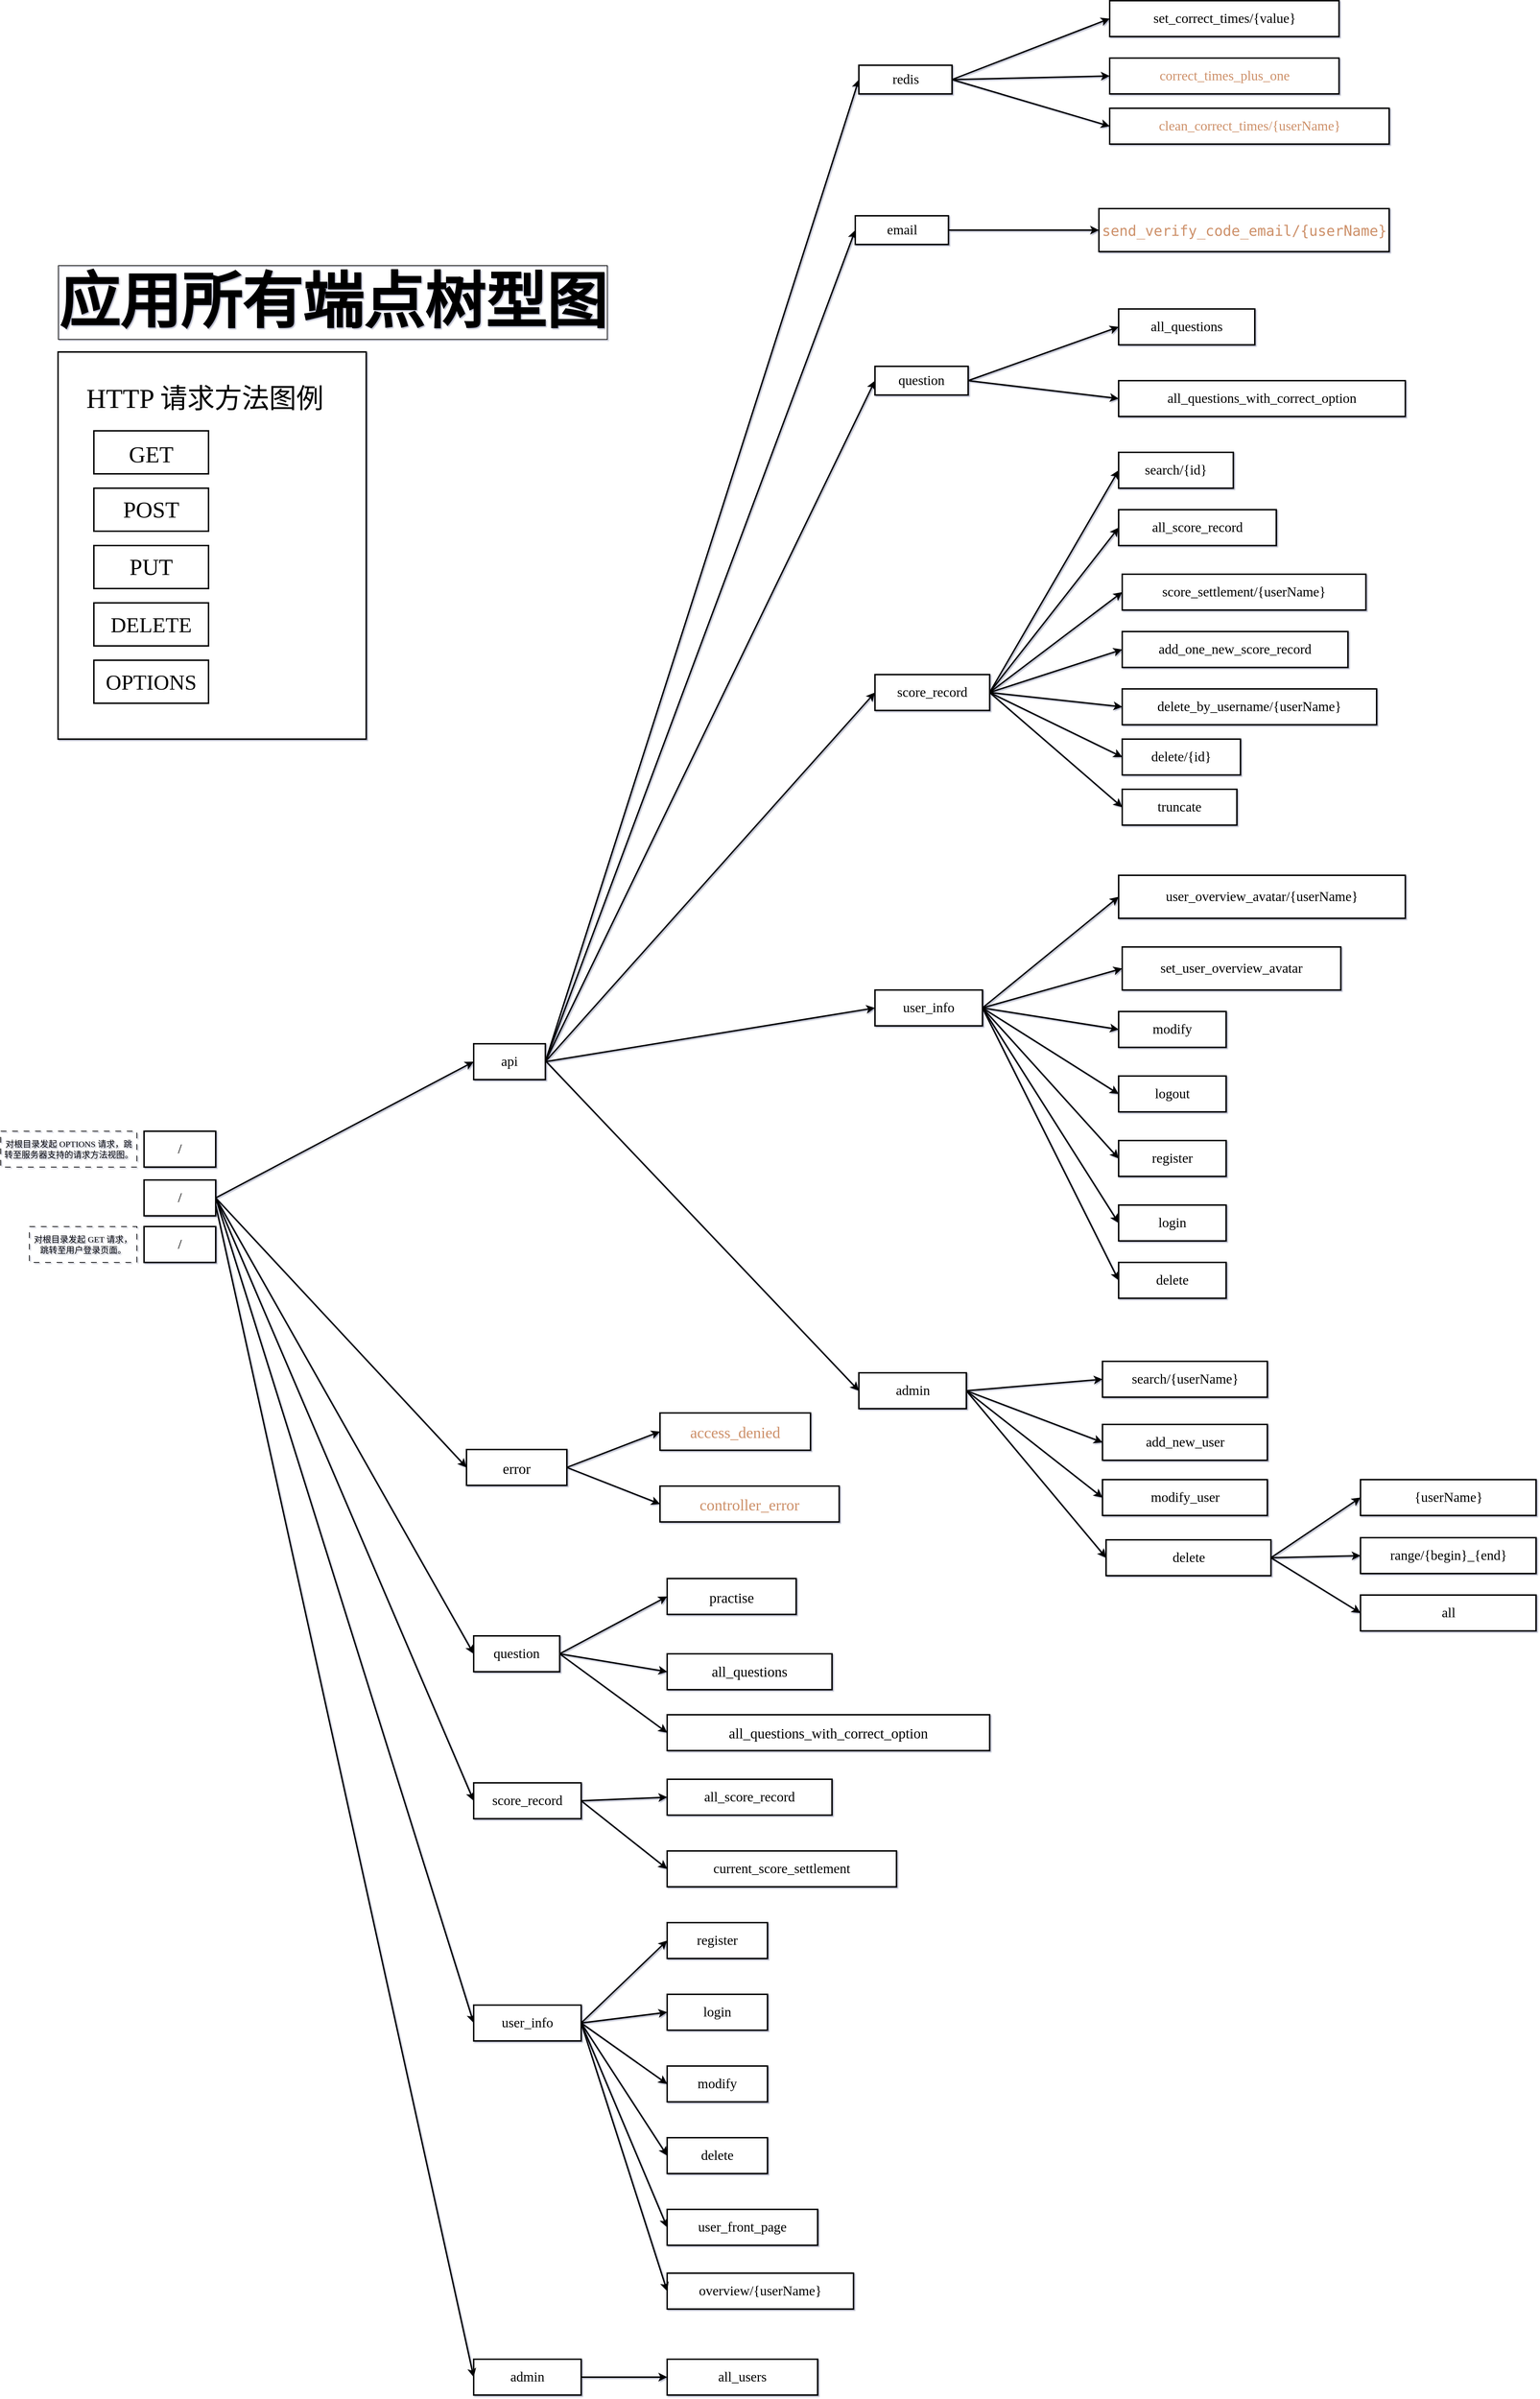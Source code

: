 <mxfile>
    <diagram id="_UrblQMBphAFoHFJ3hvH" name="第 1 页">
        <mxGraphModel dx="3680" dy="2625" grid="1" gridSize="10" guides="1" tooltips="1" connect="1" arrows="1" fold="1" page="1" pageScale="1" pageWidth="2336" pageHeight="1654" background="light-dark(#FFFFFF,#000000)" math="0" shadow="1">
            <root>
                <mxCell id="0"/>
                <mxCell id="1" parent="0"/>
                <mxCell id="5" value="&lt;font style=&quot;color: light-dark(rgb(0, 0, 0), rgb(255, 255, 255));&quot;&gt;/&lt;/font&gt;" style="rounded=0;whiteSpace=wrap;html=1;fontFamily=Lucida Console;fontSize=19;verticalAlign=middle;textShadow=0;fontColor=light-dark(#000000,#FFFFFF);strokeWidth=2;" parent="1" vertex="1">
                    <mxGeometry x="-790" y="1025" width="100" height="50" as="geometry"/>
                </mxCell>
                <mxCell id="6" value="&lt;font style=&quot;font-size: 85px;&quot;&gt;&lt;b&gt;应用所有端点树型图&lt;/b&gt;&lt;/font&gt;" style="text;html=1;align=center;verticalAlign=middle;whiteSpace=wrap;rounded=0;fontFamily=Lucida Console;fontColor=light-dark(#000000,#FFFFFF);labelBorderColor=default;strokeWidth=2;" parent="1" vertex="1">
                    <mxGeometry x="-933" y="-270" width="813" height="140" as="geometry"/>
                </mxCell>
                <mxCell id="7" value="" style="endArrow=classic;html=1;exitX=1;exitY=0.5;exitDx=0;exitDy=0;fontFamily=Lucida Console;fontSize=19;entryX=0;entryY=0.5;entryDx=0;entryDy=0;verticalAlign=middle;textShadow=0;fontColor=light-dark(#000000,#FFFFFF);strokeWidth=2;" parent="1" source="5" target="9" edge="1">
                    <mxGeometry width="50" height="50" relative="1" as="geometry">
                        <mxPoint x="-610" y="955" as="sourcePoint"/>
                        <mxPoint x="-560" y="905" as="targetPoint"/>
                    </mxGeometry>
                </mxCell>
                <mxCell id="9" value="&lt;span&gt;&lt;font style=&quot;color: light-dark(rgb(0, 0, 0), rgb(255, 255, 255));&quot;&gt;api&lt;/font&gt;&lt;/span&gt;" style="rounded=0;whiteSpace=wrap;html=1;fontFamily=Lucida Console;fontSize=19;verticalAlign=middle;textShadow=0;fontColor=light-dark(#000000,#FFFFFF);strokeWidth=2;" parent="1" vertex="1">
                    <mxGeometry x="-330" y="835" width="100" height="50" as="geometry"/>
                </mxCell>
                <mxCell id="10" value="&lt;font style=&quot;color: light-dark(rgb(0, 0, 0), rgb(255, 255, 255));&quot;&gt;question&lt;/font&gt;" style="rounded=0;whiteSpace=wrap;html=1;fontFamily=Lucida Console;fontSize=19;verticalAlign=middle;textShadow=0;fontColor=light-dark(#000000,#FFFFFF);strokeWidth=2;" parent="1" vertex="1">
                    <mxGeometry x="-330" y="1661" width="120" height="50" as="geometry"/>
                </mxCell>
                <mxCell id="11" value="&lt;div style=&quot;&quot;&gt;&lt;div&gt;&lt;font style=&quot;color: light-dark(rgb(0, 0, 0), rgb(255, 255, 255));&quot;&gt;score_record&lt;/font&gt;&lt;/div&gt;&lt;/div&gt;" style="rounded=0;whiteSpace=wrap;html=1;fontFamily=Lucida Console;fontSize=19;verticalAlign=middle;textShadow=0;fontColor=light-dark(#000000,#FFFFFF);strokeWidth=2;" parent="1" vertex="1">
                    <mxGeometry x="-330" y="1866" width="150" height="50" as="geometry"/>
                </mxCell>
                <mxCell id="13" value="" style="endArrow=classic;html=1;exitX=1;exitY=0.5;exitDx=0;exitDy=0;entryX=0;entryY=0.5;entryDx=0;entryDy=0;verticalAlign=middle;textShadow=0;fontColor=light-dark(#000000,#FFFFFF);strokeWidth=2;fontFamily=Lucida Console;" parent="1" source="5" target="10" edge="1">
                    <mxGeometry width="50" height="50" relative="1" as="geometry">
                        <mxPoint x="-630" y="1300" as="sourcePoint"/>
                        <mxPoint x="-520" y="1365" as="targetPoint"/>
                    </mxGeometry>
                </mxCell>
                <mxCell id="14" value="" style="endArrow=classic;html=1;entryX=0;entryY=0.5;entryDx=0;entryDy=0;verticalAlign=middle;textShadow=0;fontColor=light-dark(#000000,#FFFFFF);exitX=1;exitY=0.5;exitDx=0;exitDy=0;strokeWidth=2;fontFamily=Lucida Console;" parent="1" source="5" target="11" edge="1">
                    <mxGeometry width="50" height="50" relative="1" as="geometry">
                        <mxPoint x="-690" y="1055" as="sourcePoint"/>
                        <mxPoint x="-550" y="1435" as="targetPoint"/>
                    </mxGeometry>
                </mxCell>
                <mxCell id="15" value="" style="endArrow=classic;html=1;exitX=1;exitY=0.5;exitDx=0;exitDy=0;entryX=0;entryY=0.5;entryDx=0;entryDy=0;verticalAlign=middle;textShadow=0;fontColor=light-dark(#000000,#FFFFFF);strokeWidth=2;fontFamily=Lucida Console;" parent="1" source="11" target="17" edge="1">
                    <mxGeometry width="50" height="50" relative="1" as="geometry">
                        <mxPoint x="-240" y="1951" as="sourcePoint"/>
                        <mxPoint x="-190" y="1881" as="targetPoint"/>
                    </mxGeometry>
                </mxCell>
                <mxCell id="17" value="&lt;div&gt;&lt;font style=&quot;color: light-dark(rgb(0, 0, 0), rgb(0, 204, 102));&quot;&gt;all_score_record&lt;/font&gt;&lt;/div&gt;" style="rounded=0;whiteSpace=wrap;html=1;fontFamily=Lucida Console;fontSize=19;verticalAlign=middle;textShadow=0;fontColor=light-dark(#000000,#FFFFFF);strokeWidth=2;" parent="1" vertex="1">
                    <mxGeometry x="-60" y="1861" width="230" height="50" as="geometry"/>
                </mxCell>
                <mxCell id="19" value="&lt;div style=&quot;&quot;&gt;&lt;div&gt;&lt;font style=&quot;color: light-dark(rgb(0, 0, 0), rgb(0, 204, 102));&quot;&gt;current_score_settlement&lt;/font&gt;&lt;/div&gt;&lt;/div&gt;" style="rounded=0;whiteSpace=wrap;html=1;fontFamily=Lucida Console;fontSize=19;verticalAlign=middle;textShadow=0;fontColor=light-dark(#000000,#FFFFFF);strokeWidth=2;" parent="1" vertex="1">
                    <mxGeometry x="-60" y="1961" width="320" height="50" as="geometry"/>
                </mxCell>
                <mxCell id="20" value="" style="endArrow=classic;html=1;exitX=1;exitY=0.5;exitDx=0;exitDy=0;entryX=0;entryY=0.5;entryDx=0;entryDy=0;verticalAlign=middle;textShadow=0;fontColor=light-dark(#000000,#FFFFFF);strokeWidth=2;fontFamily=Lucida Console;" parent="1" source="11" target="19" edge="1">
                    <mxGeometry width="50" height="50" relative="1" as="geometry">
                        <mxPoint x="-270" y="2061" as="sourcePoint"/>
                        <mxPoint x="-220" y="2011" as="targetPoint"/>
                    </mxGeometry>
                </mxCell>
                <mxCell id="21" value="&lt;font style=&quot;color: light-dark(rgb(0, 0, 0), rgb(0, 204, 102)); font-size: 20px;&quot;&gt;all_questions&lt;/font&gt;" style="rounded=0;whiteSpace=wrap;html=1;fontFamily=Lucida Console;fontSize=19;verticalAlign=middle;textShadow=0;fontColor=light-dark(#000000,#FFFFFF);strokeWidth=2;" parent="1" vertex="1">
                    <mxGeometry x="-60" y="1686" width="230" height="50" as="geometry"/>
                </mxCell>
                <mxCell id="22" value="" style="endArrow=classic;html=1;entryX=0;entryY=0.5;entryDx=0;entryDy=0;verticalAlign=middle;textShadow=0;fontColor=light-dark(#000000,#FFFFFF);strokeWidth=2;fontFamily=Lucida Console;exitX=1;exitY=0.5;exitDx=0;exitDy=0;" parent="1" source="10" target="21" edge="1">
                    <mxGeometry width="50" height="50" relative="1" as="geometry">
                        <mxPoint x="-310" y="1826" as="sourcePoint"/>
                        <mxPoint x="-260" y="1776" as="targetPoint"/>
                    </mxGeometry>
                </mxCell>
                <mxCell id="23" value="" style="endArrow=classic;html=1;entryX=0;entryY=0.5;entryDx=0;entryDy=0;verticalAlign=middle;textShadow=0;fontColor=light-dark(#000000,#FFFFFF);strokeWidth=2;fontFamily=Lucida Console;exitX=1;exitY=0.5;exitDx=0;exitDy=0;" parent="1" source="10" target="24" edge="1">
                    <mxGeometry width="50" height="50" relative="1" as="geometry">
                        <mxPoint x="-310" y="1826" as="sourcePoint"/>
                        <mxPoint x="-60" y="1796" as="targetPoint"/>
                    </mxGeometry>
                </mxCell>
                <mxCell id="24" value="&lt;font style=&quot;color: light-dark(rgb(0, 0, 0), rgb(0, 204, 102)); font-size: 20px;&quot;&gt;all_questions_with_correct_option&lt;/font&gt;" style="whiteSpace=wrap;html=1;fontFamily=Lucida Console;verticalAlign=middle;textShadow=0;fontColor=light-dark(#000000,#FFFFFF);strokeWidth=2;" parent="1" vertex="1">
                    <mxGeometry x="-60" y="1771" width="450" height="50" as="geometry"/>
                </mxCell>
                <mxCell id="25" value="" style="endArrow=classic;html=1;entryX=0;entryY=0.5;entryDx=0;entryDy=0;verticalAlign=middle;textShadow=0;fontColor=light-dark(#000000,#FFFFFF);strokeWidth=2;fontFamily=Lucida Console;exitX=1;exitY=0.5;exitDx=0;exitDy=0;" parent="1" source="10" target="26" edge="1">
                    <mxGeometry width="50" height="50" relative="1" as="geometry">
                        <mxPoint x="-310" y="1826" as="sourcePoint"/>
                        <mxPoint x="-160" y="1616" as="targetPoint"/>
                    </mxGeometry>
                </mxCell>
                <mxCell id="26" value="&lt;font style=&quot;color: light-dark(rgb(0, 0, 0), rgb(0, 204, 102)); font-size: 20px;&quot;&gt;practise&lt;/font&gt;" style="rounded=0;whiteSpace=wrap;html=1;fontFamily=Lucida Console;fontSize=25;fontStyle=0;verticalAlign=middle;textShadow=0;fontColor=light-dark(#000000,#FFFFFF);strokeWidth=2;" parent="1" vertex="1">
                    <mxGeometry x="-60" y="1581" width="180" height="50" as="geometry"/>
                </mxCell>
                <mxCell id="27" value="" style="endArrow=classic;html=1;exitX=1;exitY=0.5;exitDx=0;exitDy=0;entryX=0;entryY=0.5;entryDx=0;entryDy=0;strokeWidth=2;fontFamily=Lucida Console;" parent="1" source="5" target="28" edge="1">
                    <mxGeometry width="50" height="50" relative="1" as="geometry">
                        <mxPoint x="-630" y="1300" as="sourcePoint"/>
                        <mxPoint x="-520" y="1775" as="targetPoint"/>
                    </mxGeometry>
                </mxCell>
                <mxCell id="28" value="&lt;div style=&quot;&quot;&gt;&lt;div&gt;&lt;font style=&quot;color: light-dark(rgb(0, 0, 0), rgb(255, 255, 255));&quot;&gt;user_info&lt;/font&gt;&lt;/div&gt;&lt;/div&gt;" style="rounded=0;whiteSpace=wrap;html=1;fontFamily=Lucida Console;fontSize=19;verticalAlign=middle;textShadow=0;fontColor=light-dark(#000000,#FFFFFF);strokeWidth=2;" parent="1" vertex="1">
                    <mxGeometry x="-330" y="2176" width="150" height="50" as="geometry"/>
                </mxCell>
                <mxCell id="29" value="" style="endArrow=classic;html=1;exitX=1;exitY=0.5;exitDx=0;exitDy=0;entryX=0;entryY=0.5;entryDx=0;entryDy=0;strokeWidth=2;fontFamily=Lucida Console;" parent="1" source="28" target="33" edge="1">
                    <mxGeometry width="50" height="50" relative="1" as="geometry">
                        <mxPoint x="-120" y="2111" as="sourcePoint"/>
                        <mxPoint x="-110" y="2211" as="targetPoint"/>
                    </mxGeometry>
                </mxCell>
                <mxCell id="30" value="&lt;div style=&quot;&quot;&gt;&lt;div&gt;&lt;font style=&quot;color: light-dark(rgb(0, 0, 0), rgb(0, 204, 102));&quot;&gt;login&lt;/font&gt;&lt;/div&gt;&lt;/div&gt;" style="rounded=0;whiteSpace=wrap;html=1;fontFamily=Lucida Console;fontSize=19;verticalAlign=middle;textShadow=0;fontColor=light-dark(#000000,#FFFFFF);strokeWidth=2;" parent="1" vertex="1">
                    <mxGeometry x="-60" y="2161" width="140" height="50" as="geometry"/>
                </mxCell>
                <mxCell id="31" value="" style="endArrow=classic;html=1;exitX=1;exitY=0.5;exitDx=0;exitDy=0;entryX=0;entryY=0.5;entryDx=0;entryDy=0;strokeWidth=2;fontFamily=Lucida Console;" parent="1" source="28" target="30" edge="1">
                    <mxGeometry width="50" height="50" relative="1" as="geometry">
                        <mxPoint x="-120" y="2111" as="sourcePoint"/>
                        <mxPoint x="-130" y="2311" as="targetPoint"/>
                    </mxGeometry>
                </mxCell>
                <mxCell id="33" value="&lt;div style=&quot;&quot;&gt;&lt;div&gt;&lt;font style=&quot;color: light-dark(rgb(0, 0, 0), rgb(0, 204, 102));&quot;&gt;register&lt;/font&gt;&lt;/div&gt;&lt;/div&gt;" style="rounded=0;whiteSpace=wrap;html=1;fontFamily=Lucida Console;fontSize=19;verticalAlign=middle;textShadow=0;fontColor=light-dark(#000000,#FFFFFF);strokeWidth=2;" parent="1" vertex="1">
                    <mxGeometry x="-60" y="2061" width="140" height="50" as="geometry"/>
                </mxCell>
                <mxCell id="34" value="" style="endArrow=classic;html=1;exitX=1;exitY=0.5;exitDx=0;exitDy=0;entryX=0;entryY=0.5;entryDx=0;entryDy=0;strokeWidth=2;fontFamily=Lucida Console;" parent="1" source="28" target="35" edge="1">
                    <mxGeometry width="50" height="50" relative="1" as="geometry">
                        <mxPoint x="-120" y="2111" as="sourcePoint"/>
                        <mxPoint x="-130" y="2391" as="targetPoint"/>
                    </mxGeometry>
                </mxCell>
                <mxCell id="35" value="&lt;div style=&quot;&quot;&gt;&lt;div&gt;&lt;font style=&quot;color: light-dark(rgb(0, 0, 0), rgb(0, 204, 102));&quot;&gt;modify&lt;/font&gt;&lt;/div&gt;&lt;/div&gt;" style="rounded=0;whiteSpace=wrap;html=1;fontFamily=Lucida Console;fontSize=19;verticalAlign=middle;textShadow=0;fontColor=light-dark(#000000,#FFFFFF);strokeWidth=2;" parent="1" vertex="1">
                    <mxGeometry x="-60" y="2261" width="140" height="50" as="geometry"/>
                </mxCell>
                <mxCell id="36" value="" style="endArrow=classic;html=1;exitX=1;exitY=0.5;exitDx=0;exitDy=0;entryX=0;entryY=0.5;entryDx=0;entryDy=0;strokeWidth=2;fontFamily=Lucida Console;" parent="1" source="28" target="37" edge="1">
                    <mxGeometry width="50" height="50" relative="1" as="geometry">
                        <mxPoint x="-120" y="2111" as="sourcePoint"/>
                        <mxPoint x="-130" y="2481" as="targetPoint"/>
                    </mxGeometry>
                </mxCell>
                <mxCell id="37" value="&lt;div style=&quot;&quot;&gt;&lt;div&gt;&lt;font style=&quot;color: light-dark(rgb(0, 0, 0), rgb(0, 204, 102));&quot;&gt;delete&lt;/font&gt;&lt;/div&gt;&lt;/div&gt;" style="rounded=0;whiteSpace=wrap;html=1;fontFamily=Lucida Console;fontSize=19;verticalAlign=middle;textShadow=0;fontColor=light-dark(#000000,#FFFFFF);strokeWidth=2;" parent="1" vertex="1">
                    <mxGeometry x="-60" y="2361" width="140" height="50" as="geometry"/>
                </mxCell>
                <mxCell id="38" value="&lt;div style=&quot;&quot;&gt;&lt;div&gt;&lt;font style=&quot;color: light-dark(rgb(0, 0, 0), rgb(0, 204, 102));&quot;&gt;user_front_page&lt;/font&gt;&lt;/div&gt;&lt;/div&gt;" style="rounded=0;whiteSpace=wrap;html=1;fontFamily=Lucida Console;fontSize=19;verticalAlign=middle;textShadow=0;fontColor=light-dark(#000000,#FFFFFF);strokeWidth=2;" parent="1" vertex="1">
                    <mxGeometry x="-60" y="2461" width="210" height="50" as="geometry"/>
                </mxCell>
                <mxCell id="39" value="" style="endArrow=classic;html=1;exitX=1;exitY=0.5;exitDx=0;exitDy=0;entryX=0;entryY=0.5;entryDx=0;entryDy=0;strokeWidth=2;fontFamily=Lucida Console;" parent="1" source="28" target="38" edge="1">
                    <mxGeometry width="50" height="50" relative="1" as="geometry">
                        <mxPoint x="-120" y="2111" as="sourcePoint"/>
                        <mxPoint x="-250" y="2431" as="targetPoint"/>
                    </mxGeometry>
                </mxCell>
                <mxCell id="40" value="question" style="rounded=0;whiteSpace=wrap;html=1;fontFamily=Lucida Console;fontSize=19;fontStyle=0;verticalAlign=middle;textShadow=0;fontColor=light-dark(#000000,#FFFFFF);strokeWidth=2;" parent="1" vertex="1">
                    <mxGeometry x="230" y="-110" width="130" height="40" as="geometry"/>
                </mxCell>
                <mxCell id="43" value="" style="endArrow=classic;html=1;exitX=1;exitY=0.5;exitDx=0;exitDy=0;entryX=0;entryY=0.5;entryDx=0;entryDy=0;strokeWidth=2;fontFamily=Lucida Console;" parent="1" source="9" target="40" edge="1">
                    <mxGeometry width="50" height="50" relative="1" as="geometry">
                        <mxPoint x="-410" y="370" as="sourcePoint"/>
                        <mxPoint x="-360" y="320" as="targetPoint"/>
                    </mxGeometry>
                </mxCell>
                <mxCell id="45" value="score_record" style="rounded=0;whiteSpace=wrap;html=1;fontFamily=Lucida Console;fontSize=19;fontStyle=0;verticalAlign=middle;textShadow=0;fontColor=light-dark(#000000,#FFFFFF);strokeWidth=2;" parent="1" vertex="1">
                    <mxGeometry x="230" y="320" width="160" height="50" as="geometry"/>
                </mxCell>
                <mxCell id="46" value="" style="endArrow=classic;html=1;exitX=1;exitY=0.5;exitDx=0;exitDy=0;entryX=0;entryY=0.5;entryDx=0;entryDy=0;strokeWidth=2;fontFamily=Lucida Console;" parent="1" source="9" target="45" edge="1">
                    <mxGeometry width="50" height="50" relative="1" as="geometry">
                        <mxPoint x="-110" y="915" as="sourcePoint"/>
                        <mxPoint x="-60" y="865" as="targetPoint"/>
                    </mxGeometry>
                </mxCell>
                <mxCell id="47" value="user_info" style="rounded=0;whiteSpace=wrap;html=1;fontFamily=Lucida Console;fontSize=19;fontStyle=0;verticalAlign=middle;textShadow=0;fontColor=light-dark(#000000,#FFFFFF);strokeWidth=2;" parent="1" vertex="1">
                    <mxGeometry x="230" y="760" width="150" height="50" as="geometry"/>
                </mxCell>
                <mxCell id="48" value="" style="endArrow=classic;html=1;exitX=1;exitY=0.5;exitDx=0;exitDy=0;entryX=0;entryY=0.5;entryDx=0;entryDy=0;strokeWidth=2;fontFamily=Lucida Console;" parent="1" source="9" target="47" edge="1">
                    <mxGeometry width="50" height="50" relative="1" as="geometry">
                        <mxPoint x="-120" y="935" as="sourcePoint"/>
                        <mxPoint x="-70" y="885" as="targetPoint"/>
                    </mxGeometry>
                </mxCell>
                <mxCell id="49" value="" style="endArrow=classic;html=1;exitX=0.997;exitY=0.465;exitDx=0;exitDy=0;exitPerimeter=0;entryX=0;entryY=0.5;entryDx=0;entryDy=0;strokeWidth=2;fontFamily=Lucida Console;" parent="1" source="9" target="50" edge="1">
                    <mxGeometry width="50" height="50" relative="1" as="geometry">
                        <mxPoint x="-180" y="1015" as="sourcePoint"/>
                        <mxPoint x="-60" y="895" as="targetPoint"/>
                    </mxGeometry>
                </mxCell>
                <mxCell id="50" value="admin" style="rounded=0;whiteSpace=wrap;html=1;fontFamily=Lucida Console;fontSize=19;fontStyle=0;verticalAlign=middle;textShadow=0;fontColor=light-dark(#000000,#FFFFFF);strokeWidth=2;" parent="1" vertex="1">
                    <mxGeometry x="207.5" y="1294" width="150" height="50" as="geometry"/>
                </mxCell>
                <mxCell id="52" value="&lt;font style=&quot;color: light-dark(rgb(0, 0, 0), rgb(0, 204, 102));&quot;&gt;search/{userName}&lt;/font&gt;" style="rounded=0;whiteSpace=wrap;html=1;fontFamily=Lucida Console;fontSize=19;fontStyle=0;verticalAlign=middle;textShadow=0;fontColor=light-dark(#000000,#FFFFFF);strokeWidth=2;" parent="1" vertex="1">
                    <mxGeometry x="547.5" y="1278" width="230" height="50" as="geometry"/>
                </mxCell>
                <mxCell id="53" value="&lt;font style=&quot;color: light-dark(rgb(0, 0, 0), rgb(255, 255, 51));&quot;&gt;add_new_user&lt;/font&gt;" style="rounded=0;whiteSpace=wrap;html=1;fontFamily=Lucida Console;fontSize=19;fontStyle=0;verticalAlign=middle;textShadow=0;fontColor=light-dark(#000000,#FFFFFF);strokeWidth=2;" parent="1" vertex="1">
                    <mxGeometry x="547.5" y="1366" width="230" height="50" as="geometry"/>
                </mxCell>
                <mxCell id="54" value="&lt;font style=&quot;color: light-dark(rgb(0, 0, 0), rgb(102, 178, 255));&quot;&gt;modify_user&lt;/font&gt;" style="rounded=0;whiteSpace=wrap;html=1;fontFamily=Lucida Console;fontSize=19;fontStyle=0;verticalAlign=middle;textShadow=0;fontColor=light-dark(#000000,#FFFFFF);strokeWidth=2;" parent="1" vertex="1">
                    <mxGeometry x="547.5" y="1443" width="230" height="50" as="geometry"/>
                </mxCell>
                <mxCell id="55" value="&lt;font style=&quot;color: light-dark(rgb(0, 0, 0), rgb(255, 17, 17));&quot;&gt;delete&lt;/font&gt;" style="rounded=0;whiteSpace=wrap;html=1;fontFamily=Lucida Console;fontSize=19;fontStyle=0;verticalAlign=middle;textShadow=0;fontColor=light-dark(#000000,#FFFFFF);strokeWidth=2;" parent="1" vertex="1">
                    <mxGeometry x="552.5" y="1527" width="230" height="50" as="geometry"/>
                </mxCell>
                <mxCell id="56" value="" style="endArrow=classic;html=1;exitX=1;exitY=0.5;exitDx=0;exitDy=0;entryX=0;entryY=0.5;entryDx=0;entryDy=0;strokeWidth=2;fontFamily=Lucida Console;" parent="1" source="50" target="52" edge="1">
                    <mxGeometry width="50" height="50" relative="1" as="geometry">
                        <mxPoint x="245" y="806" as="sourcePoint"/>
                        <mxPoint x="345" y="706" as="targetPoint"/>
                    </mxGeometry>
                </mxCell>
                <mxCell id="57" value="" style="endArrow=classic;html=1;exitX=1;exitY=0.5;exitDx=0;exitDy=0;entryX=0;entryY=0.5;entryDx=0;entryDy=0;strokeWidth=2;fontFamily=Lucida Console;" parent="1" source="50" target="53" edge="1">
                    <mxGeometry width="50" height="50" relative="1" as="geometry">
                        <mxPoint x="375" y="1061" as="sourcePoint"/>
                        <mxPoint x="425" y="1021" as="targetPoint"/>
                    </mxGeometry>
                </mxCell>
                <mxCell id="58" value="" style="endArrow=classic;html=1;entryX=0;entryY=0.5;entryDx=0;entryDy=0;exitX=1;exitY=0.5;exitDx=0;exitDy=0;strokeWidth=2;fontFamily=Lucida Console;" parent="1" source="50" target="54" edge="1">
                    <mxGeometry width="50" height="50" relative="1" as="geometry">
                        <mxPoint x="335" y="1011" as="sourcePoint"/>
                        <mxPoint x="345" y="1121" as="targetPoint"/>
                    </mxGeometry>
                </mxCell>
                <mxCell id="59" value="" style="endArrow=classic;html=1;entryX=0;entryY=0.5;entryDx=0;entryDy=0;exitX=1;exitY=0.5;exitDx=0;exitDy=0;strokeWidth=2;fontFamily=Lucida Console;" parent="1" source="50" target="55" edge="1">
                    <mxGeometry width="50" height="50" relative="1" as="geometry">
                        <mxPoint x="175" y="1151" as="sourcePoint"/>
                        <mxPoint x="225" y="1231" as="targetPoint"/>
                    </mxGeometry>
                </mxCell>
                <mxCell id="61" value="&lt;font style=&quot;color: light-dark(rgb(0, 0, 0), rgb(255, 255, 51));&quot;&gt;register&lt;/font&gt;" style="rounded=0;whiteSpace=wrap;html=1;fontFamily=Lucida Console;fontSize=19;fontStyle=0;verticalAlign=middle;textShadow=0;fontColor=light-dark(#000000,#FFFFFF);strokeWidth=2;" parent="1" vertex="1">
                    <mxGeometry x="570" y="970" width="150" height="50" as="geometry"/>
                </mxCell>
                <mxCell id="62" value="&lt;font style=&quot;color: light-dark(rgb(0, 0, 0), rgb(255, 255, 51));&quot;&gt;login&lt;/font&gt;" style="rounded=0;whiteSpace=wrap;html=1;fontFamily=Lucida Console;fontSize=19;fontStyle=0;verticalAlign=middle;textShadow=0;fontColor=light-dark(#000000,#FFFFFF);strokeWidth=2;" parent="1" vertex="1">
                    <mxGeometry x="570" y="1060" width="150" height="50" as="geometry"/>
                </mxCell>
                <mxCell id="63" value="&lt;font style=&quot;color: light-dark(rgb(0, 0, 0), rgb(102, 178, 255));&quot;&gt;modify&lt;/font&gt;" style="rounded=0;whiteSpace=wrap;html=1;fontFamily=Lucida Console;fontSize=19;fontStyle=0;verticalAlign=middle;textShadow=0;fontColor=light-dark(#000000,#FFFFFF);strokeWidth=2;" parent="1" vertex="1">
                    <mxGeometry x="570" y="790" width="150" height="50" as="geometry"/>
                </mxCell>
                <mxCell id="65" value="&lt;font style=&quot;color: light-dark(rgb(0, 0, 0), rgb(255, 17, 17));&quot;&gt;delete&lt;/font&gt;" style="rounded=0;whiteSpace=wrap;html=1;fontFamily=Lucida Console;fontSize=19;fontStyle=0;verticalAlign=middle;textShadow=0;fontColor=light-dark(#000000,#FFFFFF);strokeWidth=2;" parent="1" vertex="1">
                    <mxGeometry x="570" y="1140" width="150" height="50" as="geometry"/>
                </mxCell>
                <mxCell id="66" value="" style="endArrow=classic;html=1;entryX=0;entryY=0.5;entryDx=0;entryDy=0;exitX=1;exitY=0.5;exitDx=0;exitDy=0;strokeWidth=2;fontFamily=Lucida Console;" parent="1" source="47" target="63" edge="1">
                    <mxGeometry width="50" height="50" relative="1" as="geometry">
                        <mxPoint x="250" y="650" as="sourcePoint"/>
                        <mxPoint x="570" y="600" as="targetPoint"/>
                    </mxGeometry>
                </mxCell>
                <mxCell id="67" value="" style="endArrow=classic;html=1;exitX=1;exitY=0.5;exitDx=0;exitDy=0;entryX=0;entryY=0.5;entryDx=0;entryDy=0;strokeWidth=2;fontFamily=Lucida Console;" parent="1" source="47" target="61" edge="1">
                    <mxGeometry width="50" height="50" relative="1" as="geometry">
                        <mxPoint x="260" y="690" as="sourcePoint"/>
                        <mxPoint x="310" y="640" as="targetPoint"/>
                    </mxGeometry>
                </mxCell>
                <mxCell id="68" value="" style="endArrow=classic;html=1;exitX=1;exitY=0.5;exitDx=0;exitDy=0;entryX=0;entryY=0.5;entryDx=0;entryDy=0;strokeWidth=2;fontFamily=Lucida Console;" parent="1" source="47" target="62" edge="1">
                    <mxGeometry width="50" height="50" relative="1" as="geometry">
                        <mxPoint x="300" y="710" as="sourcePoint"/>
                        <mxPoint x="350" y="660" as="targetPoint"/>
                    </mxGeometry>
                </mxCell>
                <mxCell id="69" value="" style="endArrow=classic;html=1;exitX=1;exitY=0.5;exitDx=0;exitDy=0;entryX=0;entryY=0.5;entryDx=0;entryDy=0;strokeWidth=2;fontFamily=Lucida Console;" parent="1" source="47" target="65" edge="1">
                    <mxGeometry width="50" height="50" relative="1" as="geometry">
                        <mxPoint x="280" y="690" as="sourcePoint"/>
                        <mxPoint x="330" y="640" as="targetPoint"/>
                    </mxGeometry>
                </mxCell>
                <mxCell id="70" value="" style="endArrow=classic;html=1;exitX=1;exitY=0.5;exitDx=0;exitDy=0;entryX=0;entryY=0.5;entryDx=0;entryDy=0;strokeWidth=2;fontFamily=Lucida Console;" parent="1" source="45" target="71" edge="1">
                    <mxGeometry width="50" height="50" relative="1" as="geometry">
                        <mxPoint x="255" y="180" as="sourcePoint"/>
                        <mxPoint x="355" y="90" as="targetPoint"/>
                    </mxGeometry>
                </mxCell>
                <mxCell id="71" value="&lt;font style=&quot;color: light-dark(rgb(0, 0, 0), rgb(0, 204, 102));&quot;&gt;search/{id}&lt;/font&gt;" style="rounded=0;whiteSpace=wrap;html=1;fontFamily=Lucida Console;fontSize=19;fontStyle=0;verticalAlign=middle;textShadow=0;fontColor=light-dark(#000000,#FFFFFF);strokeWidth=2;" parent="1" vertex="1">
                    <mxGeometry x="570" y="10" width="160" height="50" as="geometry"/>
                </mxCell>
                <mxCell id="73" value="" style="endArrow=classic;html=1;exitX=1;exitY=0.5;exitDx=0;exitDy=0;entryX=0;entryY=0.5;entryDx=0;entryDy=0;strokeWidth=2;fontFamily=Lucida Console;" parent="1" source="45" target="74" edge="1">
                    <mxGeometry width="50" height="50" relative="1" as="geometry">
                        <mxPoint x="265" y="200" as="sourcePoint"/>
                        <mxPoint x="315" y="150" as="targetPoint"/>
                    </mxGeometry>
                </mxCell>
                <mxCell id="74" value="&lt;font style=&quot;color: light-dark(rgb(0, 0, 0), rgb(0, 204, 102));&quot;&gt;all_score_record&lt;/font&gt;" style="rounded=0;whiteSpace=wrap;html=1;fontFamily=Lucida Console;fontSize=19;fontStyle=0;verticalAlign=middle;textShadow=0;fontColor=light-dark(#000000,#FFFFFF);strokeWidth=2;" parent="1" vertex="1">
                    <mxGeometry x="570" y="90" width="220" height="50" as="geometry"/>
                </mxCell>
                <mxCell id="76" value="" style="endArrow=classic;html=1;exitX=1;exitY=0.5;exitDx=0;exitDy=0;entryX=0;entryY=0.5;entryDx=0;entryDy=0;strokeWidth=2;fontFamily=Lucida Console;" parent="1" source="45" target="140" edge="1">
                    <mxGeometry width="50" height="50" relative="1" as="geometry">
                        <mxPoint x="295" y="230" as="sourcePoint"/>
                        <mxPoint x="575" y="205" as="targetPoint"/>
                    </mxGeometry>
                </mxCell>
                <mxCell id="77" value="&lt;font style=&quot;color: light-dark(rgb(0, 0, 0), rgb(255, 255, 51));&quot;&gt;add_one_new_score_record&lt;/font&gt;" style="rounded=0;whiteSpace=wrap;html=1;fontFamily=Lucida Console;fontSize=19;fontStyle=0;verticalAlign=middle;textShadow=0;fontColor=light-dark(#000000,#FFFFFF);strokeWidth=2;" parent="1" vertex="1">
                    <mxGeometry x="575" y="260" width="315" height="50" as="geometry"/>
                </mxCell>
                <mxCell id="78" value="" style="endArrow=classic;html=1;exitX=1;exitY=0.5;exitDx=0;exitDy=0;entryX=0;entryY=0.5;entryDx=0;entryDy=0;strokeWidth=2;fontFamily=Lucida Console;" parent="1" source="45" target="77" edge="1">
                    <mxGeometry width="50" height="50" relative="1" as="geometry">
                        <mxPoint x="395" y="450" as="sourcePoint"/>
                        <mxPoint x="445" y="400" as="targetPoint"/>
                    </mxGeometry>
                </mxCell>
                <mxCell id="79" value="" style="endArrow=classic;html=1;exitX=1;exitY=0.5;exitDx=0;exitDy=0;entryX=0;entryY=0.5;entryDx=0;entryDy=0;entryPerimeter=0;strokeWidth=2;fontFamily=Lucida Console;" parent="1" source="45" target="80" edge="1">
                    <mxGeometry width="50" height="50" relative="1" as="geometry">
                        <mxPoint x="495" y="460" as="sourcePoint"/>
                        <mxPoint x="715" y="410" as="targetPoint"/>
                    </mxGeometry>
                </mxCell>
                <mxCell id="80" value="&lt;font style=&quot;color: light-dark(rgb(0, 0, 0), rgb(255, 17, 17));&quot;&gt;truncate&lt;/font&gt;" style="rounded=0;whiteSpace=wrap;html=1;fontFamily=Lucida Console;fontSize=19;fontStyle=0;verticalAlign=middle;textShadow=0;fontColor=light-dark(#000000,#FFFFFF);strokeWidth=2;" parent="1" vertex="1">
                    <mxGeometry x="575" y="480" width="160" height="50" as="geometry"/>
                </mxCell>
                <mxCell id="85" value="&lt;font style=&quot;color: light-dark(rgb(0, 0, 0), rgb(0, 204, 102));&quot;&gt;all_questions&lt;/font&gt;" style="rounded=0;whiteSpace=wrap;html=1;fontFamily=Lucida Console;fontSize=19;fontStyle=0;verticalAlign=middle;textShadow=0;fontColor=light-dark(#000000,#FFFFFF);strokeWidth=2;" parent="1" vertex="1">
                    <mxGeometry x="570" y="-190" width="190" height="50" as="geometry"/>
                </mxCell>
                <mxCell id="88" value="&lt;font style=&quot;color: light-dark(rgb(0, 0, 0), rgb(0, 204, 102));&quot;&gt;all_questions_with_correct_option&lt;/font&gt;" style="rounded=0;whiteSpace=wrap;html=1;fontFamily=Lucida Console;fontSize=19;fontStyle=0;verticalAlign=middle;textShadow=0;fontColor=light-dark(#000000,#FFFFFF);strokeWidth=2;" parent="1" vertex="1">
                    <mxGeometry x="570" y="-90" width="400" height="50" as="geometry"/>
                </mxCell>
                <mxCell id="93" value="" style="endArrow=classic;html=1;entryX=0;entryY=0.5;entryDx=0;entryDy=0;strokeWidth=2;fontFamily=Lucida Console;" parent="1" target="85" edge="1">
                    <mxGeometry width="50" height="50" relative="1" as="geometry">
                        <mxPoint x="360" y="-90" as="sourcePoint"/>
                        <mxPoint x="410" y="-140" as="targetPoint"/>
                    </mxGeometry>
                </mxCell>
                <mxCell id="94" value="" style="endArrow=classic;html=1;exitX=1;exitY=0.5;exitDx=0;exitDy=0;strokeWidth=2;fontFamily=Lucida Console;entryX=0;entryY=0.5;entryDx=0;entryDy=0;" parent="1" source="40" target="88" edge="1">
                    <mxGeometry width="50" height="50" relative="1" as="geometry">
                        <mxPoint x="380" y="-20" as="sourcePoint"/>
                        <mxPoint x="570" y="-80" as="targetPoint"/>
                    </mxGeometry>
                </mxCell>
                <mxCell id="97" value="&lt;div style=&quot;&quot;&gt;&lt;font style=&quot;color: light-dark(rgb(0, 0, 0), rgb(255, 255, 255));&quot;&gt;admin&lt;/font&gt;&lt;/div&gt;" style="rounded=0;whiteSpace=wrap;html=1;fontFamily=Lucida Console;fontSize=19;verticalAlign=middle;textShadow=0;fontColor=light-dark(#000000,#FFFFFF);strokeWidth=2;" parent="1" vertex="1">
                    <mxGeometry x="-330" y="2670" width="150" height="50" as="geometry"/>
                </mxCell>
                <mxCell id="98" value="" style="endArrow=classic;html=1;entryX=0;entryY=0.5;entryDx=0;entryDy=0;strokeWidth=2;fontFamily=Lucida Console;" parent="1" target="97" edge="1">
                    <mxGeometry width="50" height="50" relative="1" as="geometry">
                        <mxPoint x="-690" y="1060" as="sourcePoint"/>
                        <mxPoint x="-510" y="1970" as="targetPoint"/>
                    </mxGeometry>
                </mxCell>
                <mxCell id="106" value="" style="rounded=0;labelBackgroundColor=none;labelBorderColor=none;fontColor=none;noLabel=1;strokeWidth=2;fontFamily=Lucida Console;" parent="1" vertex="1">
                    <mxGeometry x="-910" y="-130" width="430" height="540" as="geometry"/>
                </mxCell>
                <mxCell id="100" value="&lt;font style=&quot;font-size: 38px;&quot;&gt;HTTP 请求方法图例&lt;/font&gt;" style="text;html=1;align=center;verticalAlign=middle;whiteSpace=wrap;rounded=0;strokeWidth=2;fontFamily=Lucida Console;" parent="1" vertex="1">
                    <mxGeometry x="-880" y="-90" width="350" height="50" as="geometry"/>
                </mxCell>
                <mxCell id="101" value="&lt;font style=&quot;font-size: 32px; color: light-dark(rgb(0, 0, 0), rgb(0, 204, 102));&quot;&gt;GET&lt;/font&gt;" style="rounded=0;whiteSpace=wrap;fontColor=light-dark(#000000,#00CC66);labelBackgroundColor=none;labelBorderColor=none;textShadow=0;html=1;fontSize=42;strokeWidth=2;fontFamily=Lucida Console;" parent="1" vertex="1">
                    <mxGeometry x="-860" y="-20" width="160" height="60" as="geometry"/>
                </mxCell>
                <mxCell id="102" value="&lt;font style=&quot;font-size: 32px; color: light-dark(rgb(0, 0, 0), rgb(255, 255, 51));&quot;&gt;POST&lt;/font&gt;" style="rounded=0;whiteSpace=wrap;html=1;strokeWidth=2;fontFamily=Lucida Console;" parent="1" vertex="1">
                    <mxGeometry x="-860" y="60" width="160" height="60" as="geometry"/>
                </mxCell>
                <mxCell id="103" value="&lt;font style=&quot;font-size: 32px; color: light-dark(rgb(0, 0, 0), rgb(102, 178, 255));&quot;&gt;PUT&lt;/font&gt;" style="rounded=0;whiteSpace=wrap;html=1;strokeWidth=2;fontFamily=Lucida Console;" parent="1" vertex="1">
                    <mxGeometry x="-860" y="140" width="160" height="60" as="geometry"/>
                </mxCell>
                <mxCell id="104" value="&lt;font style=&quot;color: light-dark(rgb(0, 0, 0), rgb(255, 17, 17)); font-size: 30px;&quot;&gt;DELETE&lt;/font&gt;" style="rounded=0;whiteSpace=wrap;html=1;strokeWidth=2;fontFamily=Lucida Console;" parent="1" vertex="1">
                    <mxGeometry x="-860" y="220" width="160" height="60" as="geometry"/>
                </mxCell>
                <mxCell id="115" value="&lt;font style=&quot;color: light-dark(rgb(0, 0, 0), rgb(0, 204, 102));&quot;&gt;all_users&lt;/font&gt;" style="rounded=0;whiteSpace=wrap;html=1;fontFamily=Lucida Console;fontSize=19;fontStyle=0;verticalAlign=middle;textShadow=0;fontColor=light-dark(#000000,#FFFFFF);strokeWidth=2;" parent="1" vertex="1">
                    <mxGeometry x="-60" y="2670" width="210" height="50" as="geometry"/>
                </mxCell>
                <mxCell id="116" value="" style="endArrow=classic;html=1;exitX=1;exitY=0.5;exitDx=0;exitDy=0;entryX=0;entryY=0.5;entryDx=0;entryDy=0;strokeWidth=2;fontFamily=Lucida Console;" parent="1" source="97" target="115" edge="1">
                    <mxGeometry width="50" height="50" relative="1" as="geometry">
                        <mxPoint x="-180" y="2810.5" as="sourcePoint"/>
                        <mxPoint x="-130" y="2760.5" as="targetPoint"/>
                    </mxGeometry>
                </mxCell>
                <mxCell id="117" value="&lt;font style=&quot;color: light-dark(rgb(0, 0, 0), rgb(255, 17, 17));&quot;&gt;{userName}&lt;/font&gt;" style="rounded=0;whiteSpace=wrap;html=1;fontFamily=Lucida Console;fontSize=19;fontStyle=0;verticalAlign=middle;textShadow=0;fontColor=light-dark(#000000,#FFFFFF);strokeWidth=2;" parent="1" vertex="1">
                    <mxGeometry x="907.5" y="1443" width="245" height="50" as="geometry"/>
                </mxCell>
                <mxCell id="118" value="&lt;font style=&quot;color: light-dark(rgb(0, 0, 0), rgb(255, 17, 17));&quot;&gt;range/{begin}_{end}&lt;/font&gt;" style="rounded=0;whiteSpace=wrap;html=1;fontFamily=Lucida Console;fontSize=19;fontStyle=0;verticalAlign=middle;textShadow=0;fontColor=light-dark(#000000,#FFFFFF);strokeWidth=2;" parent="1" vertex="1">
                    <mxGeometry x="907.5" y="1524" width="245" height="50" as="geometry"/>
                </mxCell>
                <mxCell id="119" value="&lt;font style=&quot;color: light-dark(rgb(0, 0, 0), rgb(255, 17, 17));&quot;&gt;all&lt;/font&gt;" style="rounded=0;whiteSpace=wrap;html=1;fontFamily=Lucida Console;fontSize=19;fontStyle=0;verticalAlign=middle;textShadow=0;fontColor=light-dark(#000000,#FFFFFF);strokeWidth=2;" parent="1" vertex="1">
                    <mxGeometry x="907.5" y="1604" width="245" height="50" as="geometry"/>
                </mxCell>
                <mxCell id="120" value="" style="endArrow=classic;html=1;exitX=1;exitY=0.5;exitDx=0;exitDy=0;entryX=0;entryY=0.5;entryDx=0;entryDy=0;strokeWidth=2;fontFamily=Lucida Console;" parent="1" source="55" target="117" edge="1">
                    <mxGeometry width="50" height="50" relative="1" as="geometry">
                        <mxPoint x="790" y="1355" as="sourcePoint"/>
                        <mxPoint x="840" y="1305" as="targetPoint"/>
                    </mxGeometry>
                </mxCell>
                <mxCell id="121" value="" style="endArrow=classic;html=1;exitX=1;exitY=0.5;exitDx=0;exitDy=0;entryX=0;entryY=0.5;entryDx=0;entryDy=0;strokeWidth=2;fontFamily=Lucida Console;" parent="1" source="55" target="118" edge="1">
                    <mxGeometry width="50" height="50" relative="1" as="geometry">
                        <mxPoint x="810" y="1335" as="sourcePoint"/>
                        <mxPoint x="860" y="1285" as="targetPoint"/>
                    </mxGeometry>
                </mxCell>
                <mxCell id="122" value="" style="endArrow=classic;html=1;exitX=1;exitY=0.5;exitDx=0;exitDy=0;entryX=0;entryY=0.5;entryDx=0;entryDy=0;strokeWidth=2;fontFamily=Lucida Console;" parent="1" source="55" target="119" edge="1">
                    <mxGeometry width="50" height="50" relative="1" as="geometry">
                        <mxPoint x="760" y="1235" as="sourcePoint"/>
                        <mxPoint x="860" y="1355" as="targetPoint"/>
                    </mxGeometry>
                </mxCell>
                <mxCell id="125" value="&lt;font style=&quot;color: light-dark(rgb(0, 0, 0), rgb(255, 102, 179)); font-size: 30px;&quot;&gt;OPTIONS&lt;/font&gt;" style="rounded=0;whiteSpace=wrap;html=1;strokeWidth=2;fontFamily=Lucida Console;" parent="1" vertex="1">
                    <mxGeometry x="-860" y="300" width="160" height="60" as="geometry"/>
                </mxCell>
                <mxCell id="126" value="&lt;font style=&quot;color: light-dark(rgb(0, 0, 0), rgb(255, 102, 179));&quot;&gt;/&lt;/font&gt;" style="rounded=0;whiteSpace=wrap;html=1;fontFamily=Lucida Console;fontSize=19;verticalAlign=middle;textShadow=0;fontColor=light-dark(#000000,#FFFFFF);strokeWidth=2;" parent="1" vertex="1">
                    <mxGeometry x="-790" y="957" width="100" height="50" as="geometry"/>
                </mxCell>
                <mxCell id="128" value="对根目录发起 &lt;font style=&quot;color: light-dark(rgb(0, 0, 0), rgb(255, 102, 179));&quot;&gt;OPTIONS&lt;/font&gt; 请求，跳转至服务器支持的请求方法视图。" style="text;html=1;align=center;verticalAlign=middle;whiteSpace=wrap;rounded=0;glass=0;strokeWidth=1;strokeColor=default;dashed=1;dashPattern=8 8;fontFamily=Lucida Console;" parent="1" vertex="1">
                    <mxGeometry x="-990" y="957" width="190" height="50" as="geometry"/>
                </mxCell>
                <mxCell id="129" value="&lt;font style=&quot;color: light-dark(rgb(0, 0, 0), rgb(0, 204, 102));&quot;&gt;/&lt;/font&gt;" style="rounded=0;whiteSpace=wrap;html=1;fontFamily=Lucida Console;fontSize=19;verticalAlign=middle;textShadow=0;fontColor=light-dark(#000000,#FFFFFF);strokeWidth=2;" parent="1" vertex="1">
                    <mxGeometry x="-790" y="1090" width="100" height="50" as="geometry"/>
                </mxCell>
                <mxCell id="130" value="对根目录发起 &lt;font style=&quot;color: light-dark(rgb(0, 0, 0), rgb(0, 204, 102));&quot;&gt;GET&lt;/font&gt; 请求，跳转至用户登录页面。" style="text;html=1;align=center;verticalAlign=middle;whiteSpace=wrap;rounded=0;glass=0;strokeWidth=1;strokeColor=default;dashed=1;dashPattern=8 8;fontFamily=Lucida Console;" parent="1" vertex="1">
                    <mxGeometry x="-950" y="1090" width="150" height="50" as="geometry"/>
                </mxCell>
                <mxCell id="131" value="" style="endArrow=classic;html=1;exitX=1;exitY=0.5;exitDx=0;exitDy=0;strokeWidth=2;entryX=0;entryY=0.5;entryDx=0;entryDy=0;fontFamily=Lucida Console;" parent="1" source="9" target="133" edge="1">
                    <mxGeometry width="50" height="50" relative="1" as="geometry">
                        <mxPoint x="-250" y="810" as="sourcePoint"/>
                        <mxPoint x="160" y="-230" as="targetPoint"/>
                    </mxGeometry>
                </mxCell>
                <mxCell id="133" value="redis" style="rounded=0;whiteSpace=wrap;html=1;fontFamily=Lucida Console;fontSize=19;fontStyle=0;verticalAlign=middle;textShadow=0;fontColor=light-dark(#000000,#FFFFFF);strokeWidth=2;" parent="1" vertex="1">
                    <mxGeometry x="207.5" y="-530" width="130" height="40" as="geometry"/>
                </mxCell>
                <mxCell id="134" value="" style="endArrow=classic;html=1;exitX=1;exitY=0.5;exitDx=0;exitDy=0;entryX=0;entryY=0.5;entryDx=0;entryDy=0;strokeWidth=2;fontFamily=Lucida Console;" parent="1" source="133" target="135" edge="1">
                    <mxGeometry width="50" height="50" relative="1" as="geometry">
                        <mxPoint x="337.5" y="-520" as="sourcePoint"/>
                        <mxPoint x="507.5" y="-570" as="targetPoint"/>
                    </mxGeometry>
                </mxCell>
                <mxCell id="135" value="&lt;div&gt;&lt;div style=&quot;&quot;&gt;&lt;font style=&quot;color: light-dark(rgb(0, 0, 0), rgb(102, 178, 255));&quot;&gt;set_correct_times/{value}&lt;/font&gt;&lt;/div&gt;&lt;/div&gt;" style="rounded=0;whiteSpace=wrap;html=1;fontFamily=Lucida Console;fontSize=19;fontStyle=0;verticalAlign=middle;textShadow=0;fontColor=light-dark(#000000,#FFFFFF);strokeWidth=2;" parent="1" vertex="1">
                    <mxGeometry x="557.5" y="-620" width="320" height="50" as="geometry"/>
                </mxCell>
                <mxCell id="136" value="" style="endArrow=classic;html=1;exitX=1;exitY=0.5;exitDx=0;exitDy=0;entryX=0;entryY=0.5;entryDx=0;entryDy=0;strokeWidth=2;fontFamily=Lucida Console;" parent="1" source="133" target="137" edge="1">
                    <mxGeometry width="50" height="50" relative="1" as="geometry">
                        <mxPoint x="417.5" y="-460" as="sourcePoint"/>
                        <mxPoint x="507.5" y="-510" as="targetPoint"/>
                    </mxGeometry>
                </mxCell>
                <mxCell id="137" value="&lt;div style=&quot;&quot;&gt;&lt;div&gt;&lt;div style=&quot;&quot;&gt;&lt;span&gt;&lt;font style=&quot;color: light-dark(rgb(205, 144, 105), rgb(102, 178, 255));&quot;&gt;correct_times_plus_one&lt;/font&gt;&lt;/span&gt;&lt;/div&gt;&lt;/div&gt;&lt;/div&gt;" style="rounded=0;whiteSpace=wrap;html=1;fontFamily=Lucida Console;fontSize=19;fontStyle=0;verticalAlign=middle;textShadow=0;fontColor=light-dark(#000000,#FFFFFF);strokeWidth=2;" parent="1" vertex="1">
                    <mxGeometry x="557.5" y="-540" width="320" height="50" as="geometry"/>
                </mxCell>
                <mxCell id="138" value="" style="endArrow=classic;html=1;exitX=1;exitY=0.5;exitDx=0;exitDy=0;entryX=0;entryY=0.5;entryDx=0;entryDy=0;strokeWidth=2;fontFamily=Lucida Console;" parent="1" source="133" target="139" edge="1">
                    <mxGeometry width="50" height="50" relative="1" as="geometry">
                        <mxPoint x="417.5" y="-420" as="sourcePoint"/>
                        <mxPoint x="547.5" y="-450" as="targetPoint"/>
                    </mxGeometry>
                </mxCell>
                <mxCell id="139" value="&lt;div style=&quot;&quot;&gt;&lt;div&gt;&lt;div style=&quot;&quot;&gt;&lt;div&gt;&lt;div style=&quot;&quot;&gt;&lt;span&gt;&lt;font style=&quot;color: light-dark(rgb(205, 144, 105), rgb(102, 178, 255));&quot;&gt;clean_correct_times/{userName}&lt;/font&gt;&lt;/span&gt;&lt;/div&gt;&lt;/div&gt;&lt;/div&gt;&lt;/div&gt;&lt;/div&gt;" style="rounded=0;whiteSpace=wrap;html=1;fontFamily=Lucida Console;fontSize=19;fontStyle=0;verticalAlign=middle;textShadow=0;fontColor=light-dark(#000000,#FFFFFF);strokeWidth=2;" parent="1" vertex="1">
                    <mxGeometry x="557.5" y="-470" width="390" height="50" as="geometry"/>
                </mxCell>
                <mxCell id="140" value="&lt;font style=&quot;color: light-dark(rgb(0, 0, 0), rgb(0, 204, 102));&quot;&gt;score_settlement/{userName}&lt;/font&gt;" style="rounded=0;whiteSpace=wrap;html=1;fontFamily=Lucida Console;fontSize=19;fontStyle=0;verticalAlign=middle;textShadow=0;fontColor=light-dark(#000000,#FFFFFF);strokeWidth=2;" parent="1" vertex="1">
                    <mxGeometry x="575" y="180" width="340" height="50" as="geometry"/>
                </mxCell>
                <mxCell id="141" value="&lt;font style=&quot;color: light-dark(rgb(0, 0, 0), rgb(255, 17, 17));&quot;&gt;delete_by_username/{userName}&lt;/font&gt;" style="rounded=0;whiteSpace=wrap;html=1;fontFamily=Lucida Console;fontSize=19;fontStyle=0;verticalAlign=middle;textShadow=0;fontColor=light-dark(#000000,#FFFFFF);strokeWidth=2;" parent="1" vertex="1">
                    <mxGeometry x="575" y="340" width="355" height="50" as="geometry"/>
                </mxCell>
                <mxCell id="142" value="&lt;font style=&quot;color: light-dark(rgb(0, 0, 0), rgb(255, 17, 17));&quot;&gt;delete/{id}&lt;/font&gt;" style="rounded=0;whiteSpace=wrap;html=1;fontFamily=Lucida Console;fontSize=19;fontStyle=0;verticalAlign=middle;textShadow=0;fontColor=light-dark(#000000,#FFFFFF);strokeWidth=2;" parent="1" vertex="1">
                    <mxGeometry x="575" y="410" width="165" height="50" as="geometry"/>
                </mxCell>
                <mxCell id="143" value="" style="endArrow=classic;html=1;exitX=1;exitY=0.5;exitDx=0;exitDy=0;entryX=0;entryY=0.5;entryDx=0;entryDy=0;strokeWidth=2;fontFamily=Lucida Console;" parent="1" source="45" target="141" edge="1">
                    <mxGeometry width="50" height="50" relative="1" as="geometry">
                        <mxPoint x="360" y="400" as="sourcePoint"/>
                        <mxPoint x="575" y="365.0" as="targetPoint"/>
                    </mxGeometry>
                </mxCell>
                <mxCell id="144" value="" style="endArrow=classic;html=1;entryX=0;entryY=0.5;entryDx=0;entryDy=0;strokeWidth=2;exitX=1;exitY=0.5;exitDx=0;exitDy=0;fontFamily=Lucida Console;" parent="1" source="45" target="142" edge="1">
                    <mxGeometry width="50" height="50" relative="1" as="geometry">
                        <mxPoint x="390" y="350" as="sourcePoint"/>
                        <mxPoint x="585" y="375" as="targetPoint"/>
                    </mxGeometry>
                </mxCell>
                <mxCell id="145" value="&lt;font style=&quot;color: light-dark(rgb(0, 0, 0), rgb(255, 255, 51));&quot;&gt;logout&lt;/font&gt;" style="rounded=0;whiteSpace=wrap;html=1;fontFamily=Lucida Console;fontSize=19;fontStyle=0;verticalAlign=middle;textShadow=0;fontColor=light-dark(#000000,#FFFFFF);strokeWidth=2;" parent="1" vertex="1">
                    <mxGeometry x="570" y="880" width="150" height="50" as="geometry"/>
                </mxCell>
                <mxCell id="146" value="" style="endArrow=classic;html=1;exitX=1;exitY=0.5;exitDx=0;exitDy=0;entryX=0;entryY=0.5;entryDx=0;entryDy=0;strokeWidth=2;fontFamily=Lucida Console;" parent="1" source="47" target="145" edge="1">
                    <mxGeometry width="50" height="50" relative="1" as="geometry">
                        <mxPoint x="370" y="760" as="sourcePoint"/>
                        <mxPoint x="560" y="760" as="targetPoint"/>
                    </mxGeometry>
                </mxCell>
                <mxCell id="147" value="&lt;div&gt;&lt;pre style=&quot;&quot;&gt;&lt;font face=&quot;Lucida Console&quot; style=&quot;color: light-dark(rgb(205, 144, 105), rgb(0, 204, 102)); font-size: 22px;&quot;&gt;access_denied&lt;/font&gt;&lt;/pre&gt;&lt;/div&gt;" style="rounded=0;whiteSpace=wrap;html=1;fontFamily=Lucida Console;fontSize=25;fontStyle=0;verticalAlign=middle;textShadow=0;fontColor=light-dark(#000000,#FFFFFF);strokeWidth=2;" parent="1" vertex="1">
                    <mxGeometry x="-70" y="1350" width="210" height="52" as="geometry"/>
                </mxCell>
                <mxCell id="149" value="&lt;div&gt;&lt;pre style=&quot;&quot;&gt;&lt;font face=&quot;Lucida Console&quot; style=&quot;color: light-dark(rgb(205, 144, 105), rgb(0, 204, 102)); font-size: 22px;&quot;&gt;controller_error&lt;/font&gt;&lt;/pre&gt;&lt;/div&gt;" style="rounded=0;whiteSpace=wrap;html=1;fontFamily=Lucida Console;fontSize=25;fontStyle=0;verticalAlign=middle;textShadow=0;fontColor=light-dark(#000000,#FFFFFF);strokeWidth=2;" parent="1" vertex="1">
                    <mxGeometry x="-70" y="1452" width="250" height="50" as="geometry"/>
                </mxCell>
                <mxCell id="150" value="&lt;font style=&quot;font-size: 20px; color: light-dark(rgb(0, 0, 0), rgb(255, 255, 255));&quot;&gt;error&lt;/font&gt;" style="rounded=0;whiteSpace=wrap;html=1;fontFamily=Lucida Console;fontSize=25;fontStyle=0;verticalAlign=middle;textShadow=0;fontColor=light-dark(#000000,#FFFFFF);strokeWidth=2;" parent="1" vertex="1">
                    <mxGeometry x="-340" y="1401" width="140" height="50" as="geometry"/>
                </mxCell>
                <mxCell id="152" value="" style="endArrow=classic;html=1;exitX=1;exitY=0.5;exitDx=0;exitDy=0;entryX=0;entryY=0.5;entryDx=0;entryDy=0;verticalAlign=middle;textShadow=0;fontColor=light-dark(#000000,#FFFFFF);strokeWidth=2;fontFamily=Lucida Console;" parent="1" source="5" target="150" edge="1">
                    <mxGeometry width="50" height="50" relative="1" as="geometry">
                        <mxPoint x="-610" y="1040" as="sourcePoint"/>
                        <mxPoint x="-250" y="1445" as="targetPoint"/>
                    </mxGeometry>
                </mxCell>
                <mxCell id="153" value="" style="endArrow=classic;html=1;exitX=1;exitY=0.5;exitDx=0;exitDy=0;entryX=0;entryY=0.5;entryDx=0;entryDy=0;verticalAlign=middle;textShadow=0;fontColor=light-dark(#000000,#FFFFFF);strokeWidth=2;fontFamily=Lucida Console;" parent="1" source="150" target="149" edge="1">
                    <mxGeometry width="50" height="50" relative="1" as="geometry">
                        <mxPoint x="-390" y="1456" as="sourcePoint"/>
                        <mxPoint x="-40" y="1581" as="targetPoint"/>
                    </mxGeometry>
                </mxCell>
                <mxCell id="154" value="" style="endArrow=classic;html=1;exitX=1;exitY=0.5;exitDx=0;exitDy=0;entryX=0;entryY=0.5;entryDx=0;entryDy=0;verticalAlign=middle;textShadow=0;fontColor=light-dark(#000000,#FFFFFF);strokeWidth=2;fontFamily=Lucida Console;" parent="1" source="150" target="147" edge="1">
                    <mxGeometry width="50" height="50" relative="1" as="geometry">
                        <mxPoint x="-430" y="1254" as="sourcePoint"/>
                        <mxPoint x="-80" y="1379" as="targetPoint"/>
                    </mxGeometry>
                </mxCell>
                <mxCell id="156" value="" style="endArrow=classic;html=1;exitX=1;exitY=0.5;exitDx=0;exitDy=0;strokeWidth=2;fontFamily=Lucida Console;entryX=0;entryY=0.5;entryDx=0;entryDy=0;" parent="1" source="9" target="157" edge="1">
                    <mxGeometry width="50" height="50" relative="1" as="geometry">
                        <mxPoint x="-130" y="820" as="sourcePoint"/>
                        <mxPoint x="190" y="-330" as="targetPoint"/>
                    </mxGeometry>
                </mxCell>
                <mxCell id="157" value="email" style="rounded=0;whiteSpace=wrap;html=1;fontFamily=Lucida Console;fontSize=19;fontStyle=0;verticalAlign=middle;textShadow=0;fontColor=light-dark(#000000,#FFFFFF);strokeWidth=2;" parent="1" vertex="1">
                    <mxGeometry x="202.5" y="-320" width="130" height="40" as="geometry"/>
                </mxCell>
                <mxCell id="159" value="" style="endArrow=classic;html=1;exitX=1;exitY=0.5;exitDx=0;exitDy=0;strokeWidth=2;entryX=0;entryY=0.5;entryDx=0;entryDy=0;" parent="1" source="157" target="160" edge="1">
                    <mxGeometry width="50" height="50" relative="1" as="geometry">
                        <mxPoint x="550" y="-350" as="sourcePoint"/>
                        <mxPoint x="510" y="-340" as="targetPoint"/>
                    </mxGeometry>
                </mxCell>
                <mxCell id="160" value="&lt;div&gt;&lt;pre style=&quot;font-family: Consolas, monospace;&quot;&gt;&lt;font style=&quot;color: light-dark(rgb(205, 144, 105), rgb(255, 255, 51)); font-size: 20px;&quot;&gt;send_verify_code_email/{userName}&lt;/font&gt;&lt;/pre&gt;&lt;/div&gt;" style="rounded=0;whiteSpace=wrap;html=1;strokeWidth=2;" parent="1" vertex="1">
                    <mxGeometry x="542.5" y="-330" width="405" height="60" as="geometry"/>
                </mxCell>
                <mxCell id="162" value="&lt;font style=&quot;color: light-dark(rgb(0, 0, 0), rgb(0, 204, 102));&quot;&gt;user_overview_avatar/{userName}&lt;/font&gt;" style="rounded=0;whiteSpace=wrap;html=1;fontFamily=Lucida Console;fontSize=19;fontStyle=0;verticalAlign=middle;textShadow=0;fontColor=light-dark(#000000,#FFFFFF);strokeWidth=2;" parent="1" vertex="1">
                    <mxGeometry x="570" y="600" width="400" height="60" as="geometry"/>
                </mxCell>
                <mxCell id="163" value="&lt;font style=&quot;color: light-dark(rgb(0, 0, 0), rgb(0, 204, 102));&quot;&gt;overview/{userName}&lt;/font&gt;" style="rounded=0;whiteSpace=wrap;html=1;fontFamily=Lucida Console;fontSize=19;fontStyle=0;verticalAlign=middle;textShadow=0;fontColor=light-dark(#000000,#FFFFFF);strokeWidth=2;" parent="1" vertex="1">
                    <mxGeometry x="-60" y="2550" width="260" height="50" as="geometry"/>
                </mxCell>
                <mxCell id="164" value="" style="endArrow=classic;html=1;entryX=0;entryY=0.5;entryDx=0;entryDy=0;strokeWidth=2;fontFamily=Lucida Console;exitX=1;exitY=0.5;exitDx=0;exitDy=0;" parent="1" source="28" target="163" edge="1">
                    <mxGeometry width="50" height="50" relative="1" as="geometry">
                        <mxPoint x="-160" y="2301" as="sourcePoint"/>
                        <mxPoint x="-60" y="2576" as="targetPoint"/>
                    </mxGeometry>
                </mxCell>
                <mxCell id="165" value="" style="endArrow=classic;html=1;exitX=1;exitY=0.5;exitDx=0;exitDy=0;entryX=0;entryY=0.5;entryDx=0;entryDy=0;strokeWidth=2;fontFamily=Lucida Console;" parent="1" source="47" target="162" edge="1">
                    <mxGeometry width="50" height="50" relative="1" as="geometry">
                        <mxPoint x="65" y="667.5" as="sourcePoint"/>
                        <mxPoint x="525" y="592.5" as="targetPoint"/>
                    </mxGeometry>
                </mxCell>
                <mxCell id="166" value="&lt;font style=&quot;color: light-dark(rgb(0, 0, 0), rgb(255, 255, 51));&quot;&gt;set_user_overview_avatar&lt;/font&gt;" style="rounded=0;whiteSpace=wrap;html=1;fontFamily=Lucida Console;fontSize=19;fontStyle=0;verticalAlign=middle;textShadow=0;fontColor=light-dark(#000000,#FFFFFF);strokeWidth=2;" parent="1" vertex="1">
                    <mxGeometry x="575" y="700" width="305" height="60" as="geometry"/>
                </mxCell>
                <mxCell id="167" value="" style="endArrow=classic;html=1;entryX=0;entryY=0.5;entryDx=0;entryDy=0;strokeWidth=2;fontFamily=Lucida Console;exitX=1;exitY=0.5;exitDx=0;exitDy=0;" parent="1" source="47" target="166" edge="1">
                    <mxGeometry width="50" height="50" relative="1" as="geometry">
                        <mxPoint x="450" y="760" as="sourcePoint"/>
                        <mxPoint x="580" y="640" as="targetPoint"/>
                    </mxGeometry>
                </mxCell>
            </root>
        </mxGraphModel>
    </diagram>
</mxfile>